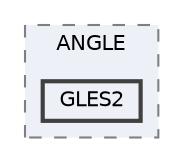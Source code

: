 digraph "C:/Users/HP/Documents/GitHub/Minero-Game/Old/Classes/lib/raylib/src/external/ANGLE/GLES2"
{
 // LATEX_PDF_SIZE
  bgcolor="transparent";
  edge [fontname=Helvetica,fontsize=10,labelfontname=Helvetica,labelfontsize=10];
  node [fontname=Helvetica,fontsize=10,shape=box,height=0.2,width=0.4];
  compound=true
  subgraph clusterdir_1d1b6232c13410ccc3b72c724f0e58ea {
    graph [ bgcolor="#edf0f7", pencolor="grey50", label="ANGLE", fontname=Helvetica,fontsize=10 style="filled,dashed", URL="dir_1d1b6232c13410ccc3b72c724f0e58ea.html",tooltip=""]
  dir_b87799435bdfa9b7bcc87bdc86714181 [label="GLES2", fillcolor="#edf0f7", color="grey25", style="filled,bold", URL="dir_b87799435bdfa9b7bcc87bdc86714181.html",tooltip=""];
  }
}
